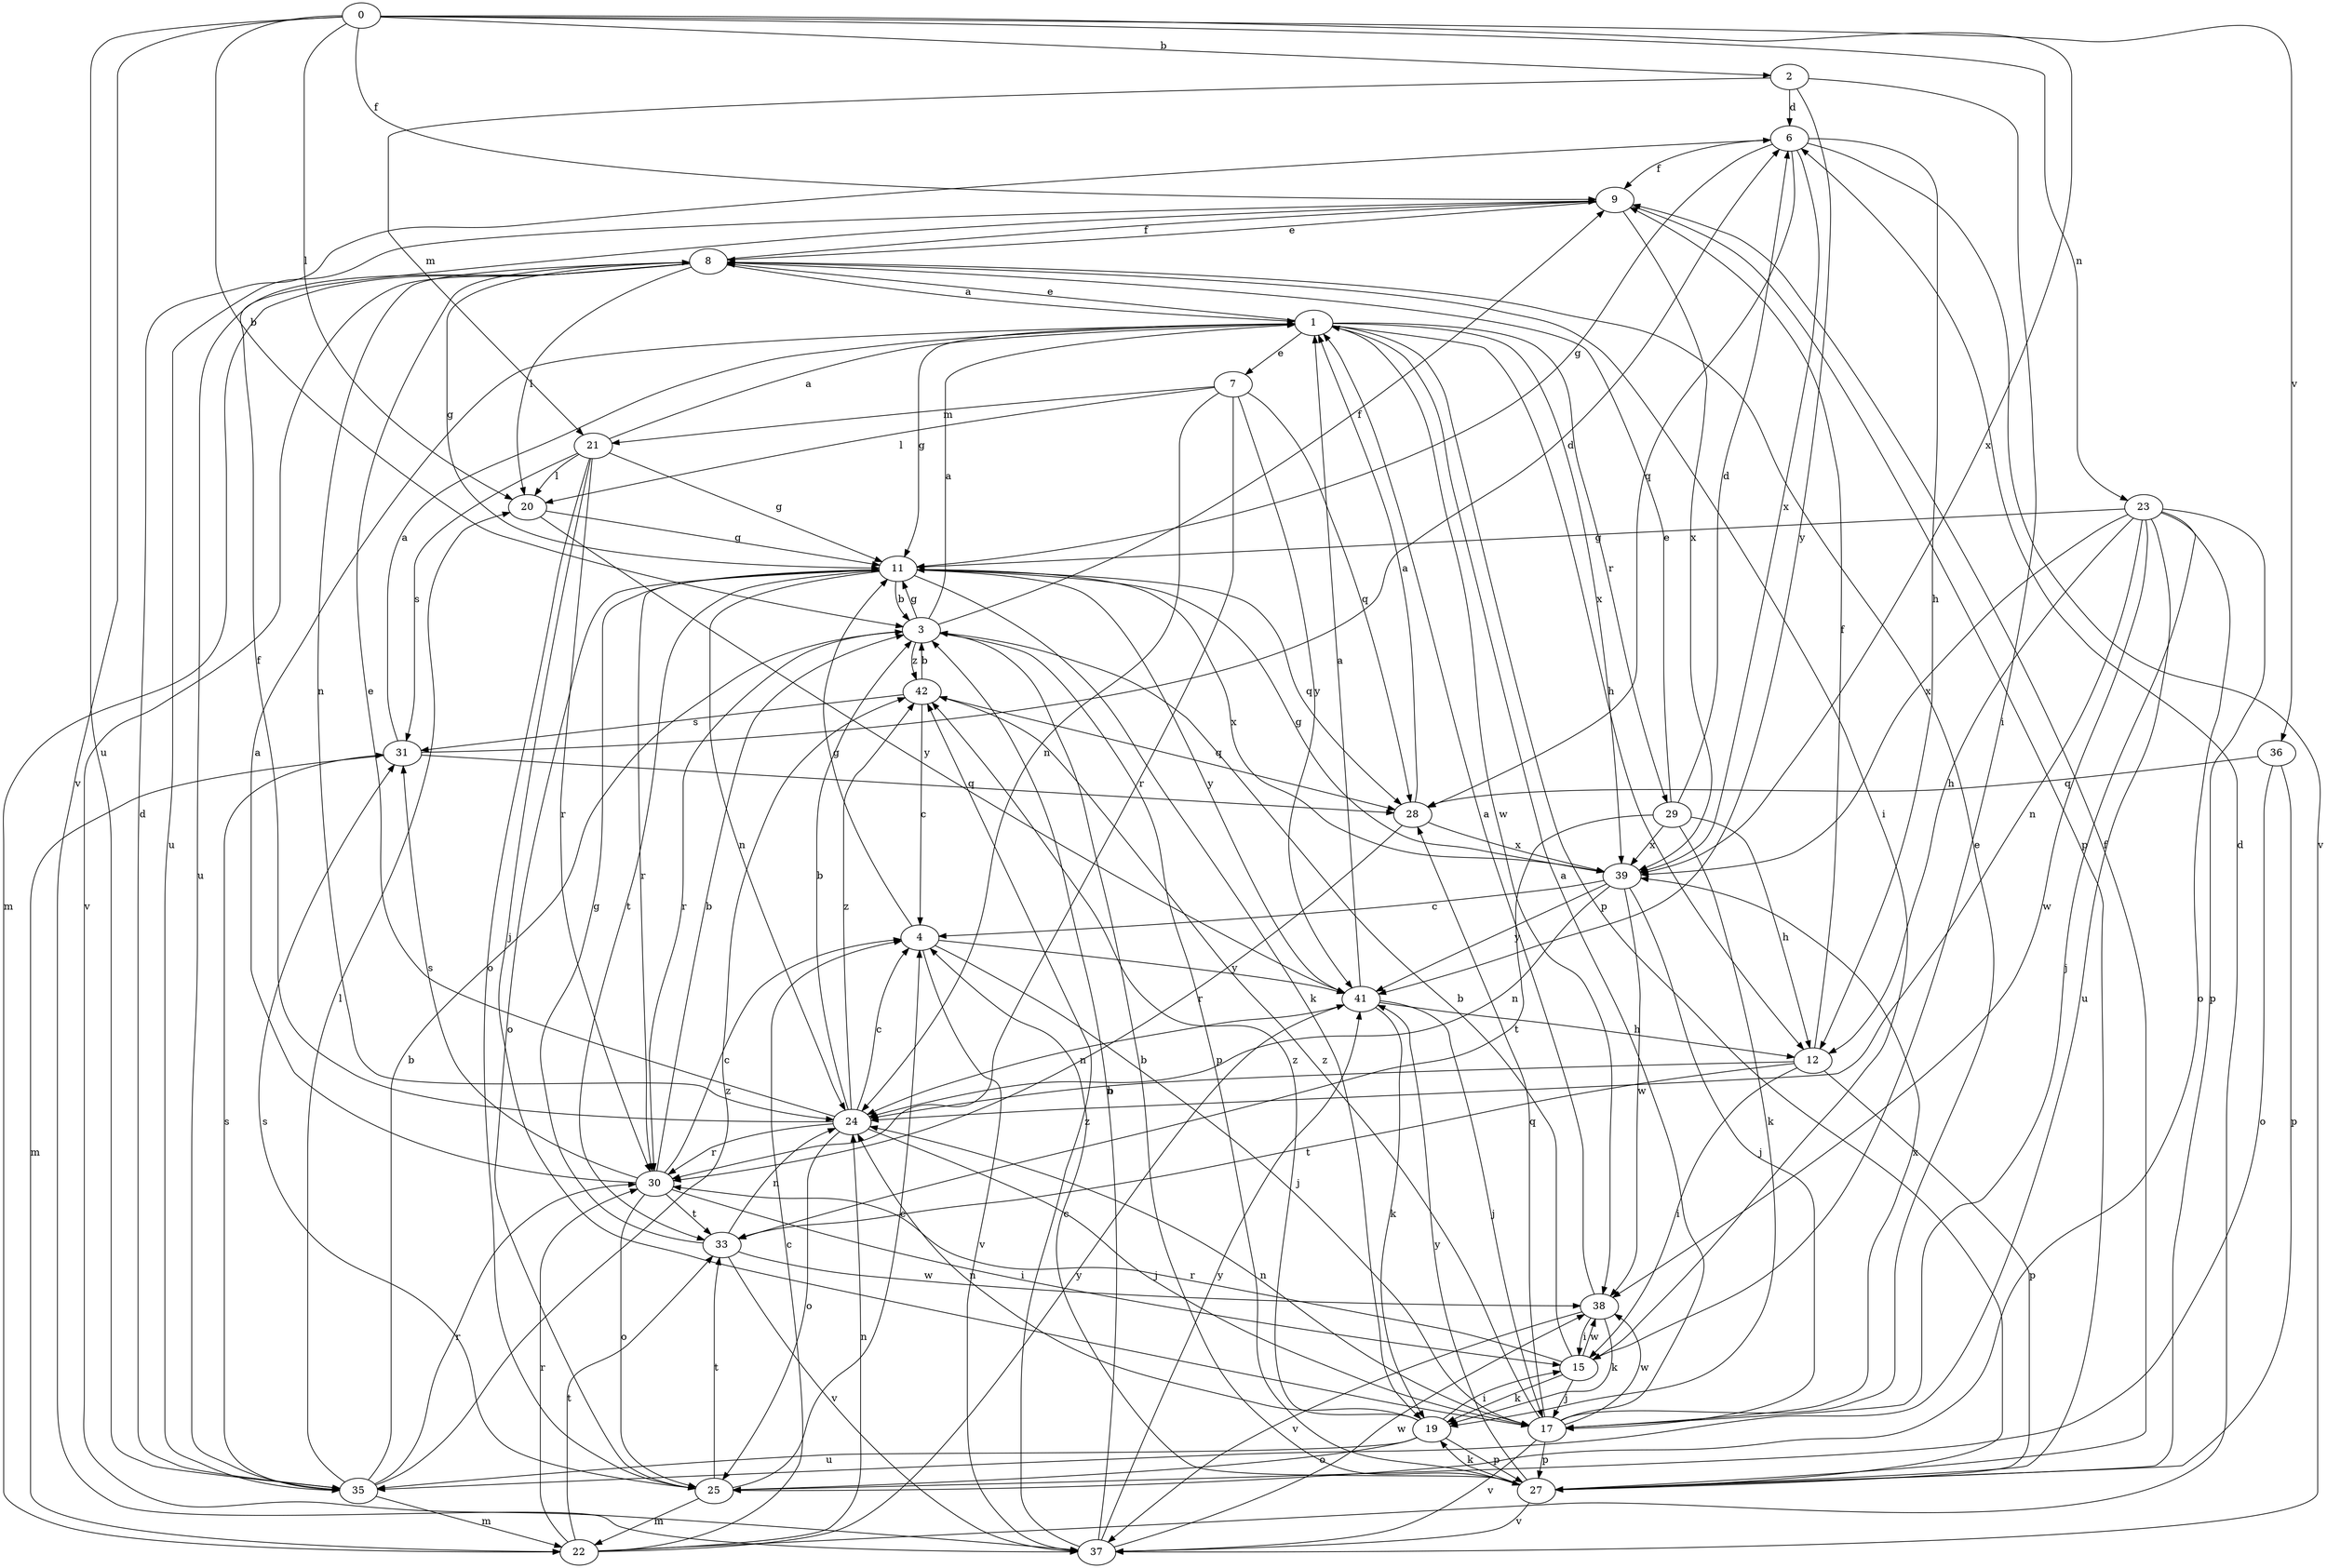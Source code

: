 strict digraph  {
0;
1;
2;
3;
4;
6;
7;
8;
9;
11;
12;
15;
17;
19;
20;
21;
22;
23;
24;
25;
27;
28;
29;
30;
31;
33;
35;
36;
37;
38;
39;
41;
42;
0 -> 2  [label=b];
0 -> 3  [label=b];
0 -> 9  [label=f];
0 -> 20  [label=l];
0 -> 23  [label=n];
0 -> 35  [label=u];
0 -> 36  [label=v];
0 -> 37  [label=v];
0 -> 39  [label=x];
1 -> 7  [label=e];
1 -> 8  [label=e];
1 -> 11  [label=g];
1 -> 12  [label=h];
1 -> 27  [label=p];
1 -> 29  [label=r];
1 -> 38  [label=w];
1 -> 39  [label=x];
2 -> 6  [label=d];
2 -> 15  [label=i];
2 -> 21  [label=m];
2 -> 41  [label=y];
3 -> 1  [label=a];
3 -> 9  [label=f];
3 -> 11  [label=g];
3 -> 27  [label=p];
3 -> 30  [label=r];
3 -> 42  [label=z];
4 -> 11  [label=g];
4 -> 17  [label=j];
4 -> 37  [label=v];
4 -> 41  [label=y];
6 -> 9  [label=f];
6 -> 11  [label=g];
6 -> 12  [label=h];
6 -> 28  [label=q];
6 -> 37  [label=v];
6 -> 39  [label=x];
7 -> 20  [label=l];
7 -> 21  [label=m];
7 -> 24  [label=n];
7 -> 28  [label=q];
7 -> 30  [label=r];
7 -> 41  [label=y];
8 -> 1  [label=a];
8 -> 9  [label=f];
8 -> 11  [label=g];
8 -> 15  [label=i];
8 -> 20  [label=l];
8 -> 22  [label=m];
8 -> 24  [label=n];
8 -> 35  [label=u];
8 -> 37  [label=v];
9 -> 8  [label=e];
9 -> 27  [label=p];
9 -> 35  [label=u];
9 -> 39  [label=x];
11 -> 3  [label=b];
11 -> 19  [label=k];
11 -> 24  [label=n];
11 -> 25  [label=o];
11 -> 28  [label=q];
11 -> 30  [label=r];
11 -> 33  [label=t];
11 -> 39  [label=x];
11 -> 41  [label=y];
12 -> 9  [label=f];
12 -> 15  [label=i];
12 -> 24  [label=n];
12 -> 27  [label=p];
12 -> 33  [label=t];
15 -> 3  [label=b];
15 -> 17  [label=j];
15 -> 19  [label=k];
15 -> 30  [label=r];
15 -> 38  [label=w];
17 -> 1  [label=a];
17 -> 8  [label=e];
17 -> 24  [label=n];
17 -> 27  [label=p];
17 -> 28  [label=q];
17 -> 37  [label=v];
17 -> 38  [label=w];
17 -> 39  [label=x];
17 -> 42  [label=z];
19 -> 15  [label=i];
19 -> 24  [label=n];
19 -> 25  [label=o];
19 -> 27  [label=p];
19 -> 35  [label=u];
19 -> 42  [label=z];
20 -> 11  [label=g];
20 -> 41  [label=y];
21 -> 1  [label=a];
21 -> 11  [label=g];
21 -> 17  [label=j];
21 -> 20  [label=l];
21 -> 25  [label=o];
21 -> 30  [label=r];
21 -> 31  [label=s];
22 -> 4  [label=c];
22 -> 6  [label=d];
22 -> 24  [label=n];
22 -> 30  [label=r];
22 -> 33  [label=t];
22 -> 41  [label=y];
23 -> 11  [label=g];
23 -> 12  [label=h];
23 -> 17  [label=j];
23 -> 24  [label=n];
23 -> 25  [label=o];
23 -> 27  [label=p];
23 -> 35  [label=u];
23 -> 38  [label=w];
23 -> 39  [label=x];
24 -> 3  [label=b];
24 -> 4  [label=c];
24 -> 8  [label=e];
24 -> 9  [label=f];
24 -> 17  [label=j];
24 -> 25  [label=o];
24 -> 30  [label=r];
24 -> 42  [label=z];
25 -> 4  [label=c];
25 -> 22  [label=m];
25 -> 31  [label=s];
25 -> 33  [label=t];
27 -> 3  [label=b];
27 -> 4  [label=c];
27 -> 9  [label=f];
27 -> 19  [label=k];
27 -> 37  [label=v];
27 -> 41  [label=y];
28 -> 1  [label=a];
28 -> 30  [label=r];
28 -> 39  [label=x];
29 -> 6  [label=d];
29 -> 8  [label=e];
29 -> 12  [label=h];
29 -> 19  [label=k];
29 -> 33  [label=t];
29 -> 39  [label=x];
30 -> 1  [label=a];
30 -> 3  [label=b];
30 -> 4  [label=c];
30 -> 15  [label=i];
30 -> 25  [label=o];
30 -> 31  [label=s];
30 -> 33  [label=t];
31 -> 1  [label=a];
31 -> 6  [label=d];
31 -> 22  [label=m];
31 -> 28  [label=q];
33 -> 11  [label=g];
33 -> 24  [label=n];
33 -> 37  [label=v];
33 -> 38  [label=w];
35 -> 3  [label=b];
35 -> 6  [label=d];
35 -> 20  [label=l];
35 -> 22  [label=m];
35 -> 30  [label=r];
35 -> 31  [label=s];
35 -> 42  [label=z];
36 -> 25  [label=o];
36 -> 27  [label=p];
36 -> 28  [label=q];
37 -> 3  [label=b];
37 -> 38  [label=w];
37 -> 41  [label=y];
37 -> 42  [label=z];
38 -> 1  [label=a];
38 -> 15  [label=i];
38 -> 19  [label=k];
38 -> 37  [label=v];
39 -> 4  [label=c];
39 -> 11  [label=g];
39 -> 17  [label=j];
39 -> 24  [label=n];
39 -> 38  [label=w];
39 -> 41  [label=y];
41 -> 1  [label=a];
41 -> 12  [label=h];
41 -> 17  [label=j];
41 -> 19  [label=k];
41 -> 24  [label=n];
42 -> 3  [label=b];
42 -> 4  [label=c];
42 -> 28  [label=q];
42 -> 31  [label=s];
}
